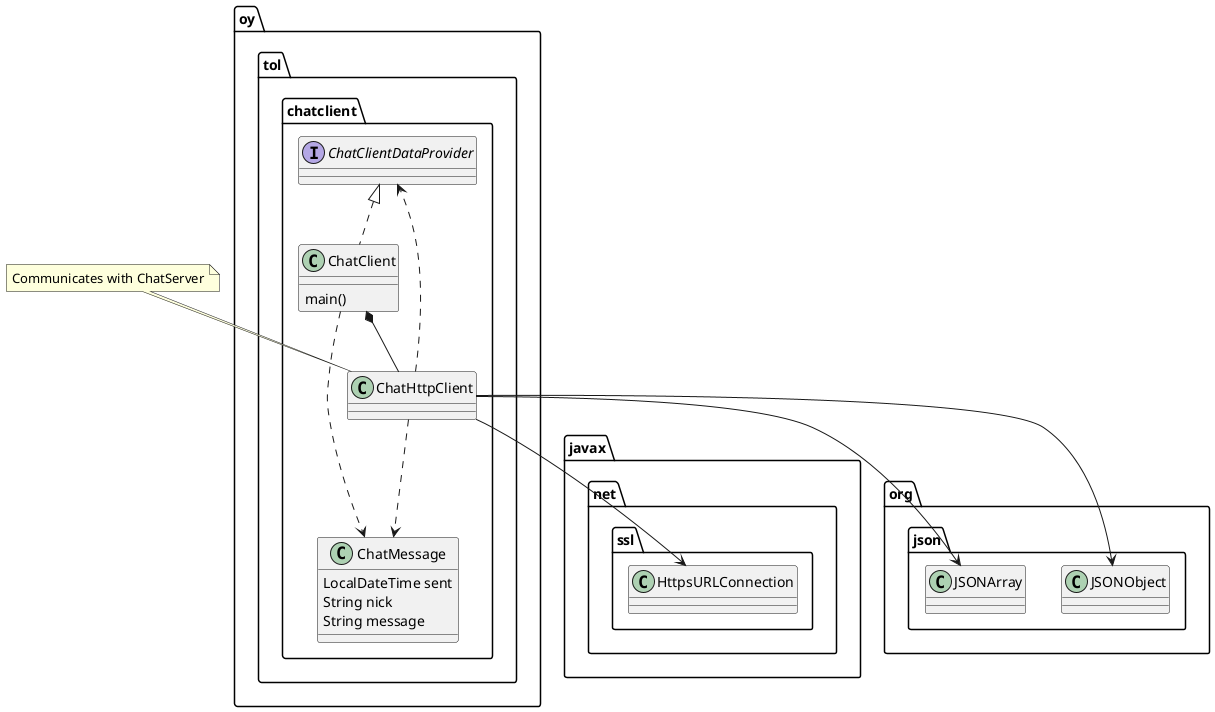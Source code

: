 @startuml
package oy.tol.chatclient {
  interface ChatClientDataProvider
  class ChatClient
  class ChatHttpClient
  class ChatMessage {
    LocalDateTime sent
    String nick
    String message
  }
}
package javax.net.ssl {
  class HttpsURLConnection
}
package org.json {
  class JSONObject
  class JSONArray
}
ChatClient : main()
ChatClientDataProvider <|.. ChatClient
ChatClient *-- ChatHttpClient
ChatHttpClient ..> ChatClientDataProvider
ChatHttpClient --> HttpsURLConnection
ChatHttpClient --> JSONObject
ChatHttpClient --> JSONArray
ChatHttpClient ..> ChatMessage
ChatClient ..> ChatMessage
note "Communicates with ChatServer" as N1
N1 .. ChatHttpClient
@enduml

